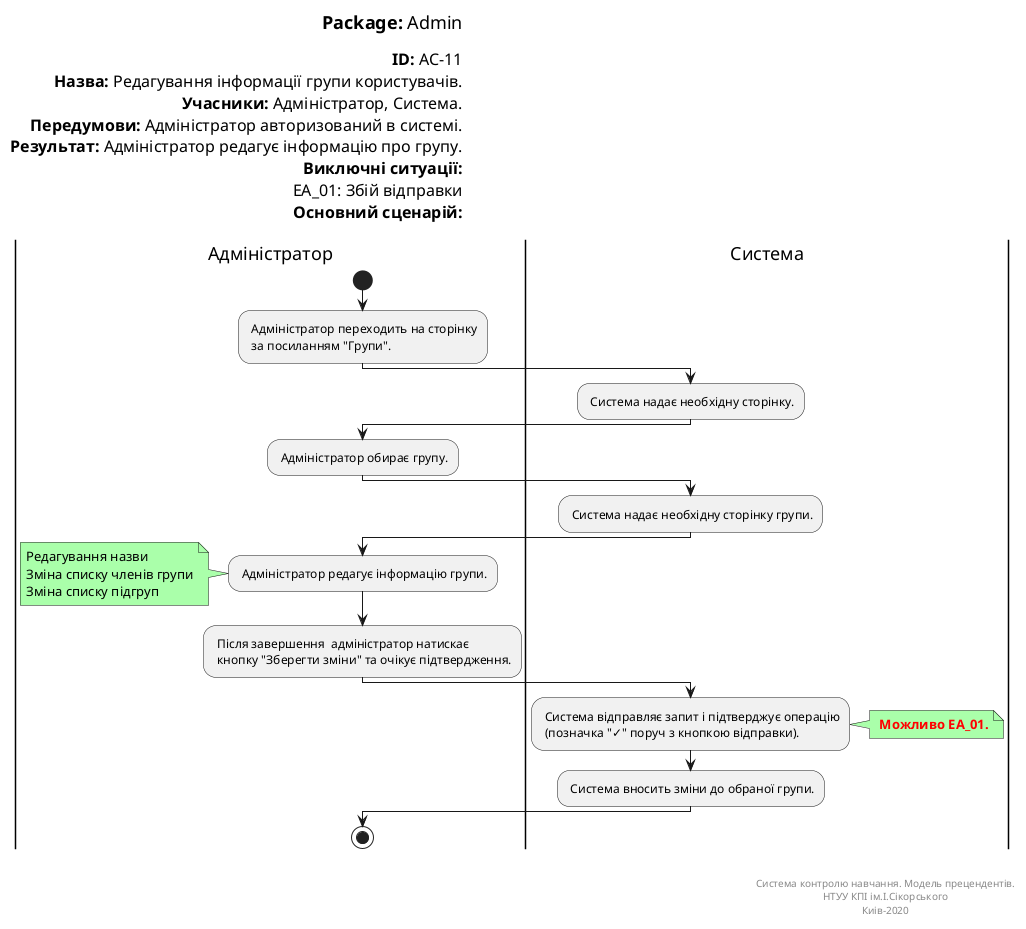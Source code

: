 @startuml
left header
<font color=000 size=18><b>Package:</b> Admin

<font color=000 size=16><b>ID:</b> AC-11
<font color=000 size=16><b>Назва:</b> Редагування інформації групи користувачів.
<font color=000 size=16><b>Учасники:</b> Адміністратор, Система.
<font color=000 size=16><b>Передумови:</b> Адміністратор авторизований в системі.
<font color=000 size=16><b>Результат:</b> Адміністратор редагує інформацію про групу.
<font color=000 size=16><b>Виключні ситуації:</b>
<font color=000 size=16> EA_01: Збій відправки
<font color=000 size=16><b>Основний сценарій:</b>

end header

|Адміністратор|
start
: Адміністратор переходить на сторінку 
 за посиланням "Групи".;

|Система|
: Система надає необхідну сторінку.;

|Адміністратор|
: Адміністратор обирає групу.;

|Система|
: Система надає необхідну сторінку групи.;

|Адміністратор|
: Адміністратор редагує інформацію групи.;

note left #aaffaa
Редагування назви
Зміна списку членів групи
Зміна списку підгруп
end note

: Після завершення  адміністратор натискає
 кнопку "Зберегти зміни" та очікує підтвердження.;

|Система|
: Система відправляє запит і підтверджує операцію
 (позначка "✓" поруч з кнопкою відправки).;

note right #aaffaa
<font color=red><b> Можливо EA_01.
end note

: Система вносить зміни до обраної групи.;

|Адміністратор|
stop;

right footer


Система контролю навчання. Модель прецендентів.
НТУУ КПІ ім.І.Сікорського
Киів-2020
end footer
@enduml

